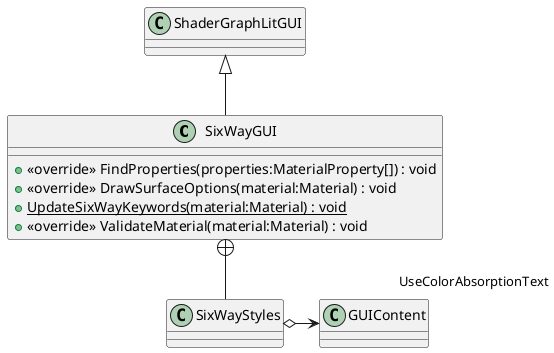 @startuml
class SixWayGUI {
    + <<override>> FindProperties(properties:MaterialProperty[]) : void
    + <<override>> DrawSurfaceOptions(material:Material) : void
    + {static} UpdateSixWayKeywords(material:Material) : void
    + <<override>> ValidateMaterial(material:Material) : void
}
class SixWayStyles {
}
ShaderGraphLitGUI <|-- SixWayGUI
SixWayGUI +-- SixWayStyles
SixWayStyles o-> "UseColorAbsorptionText" GUIContent
@enduml
